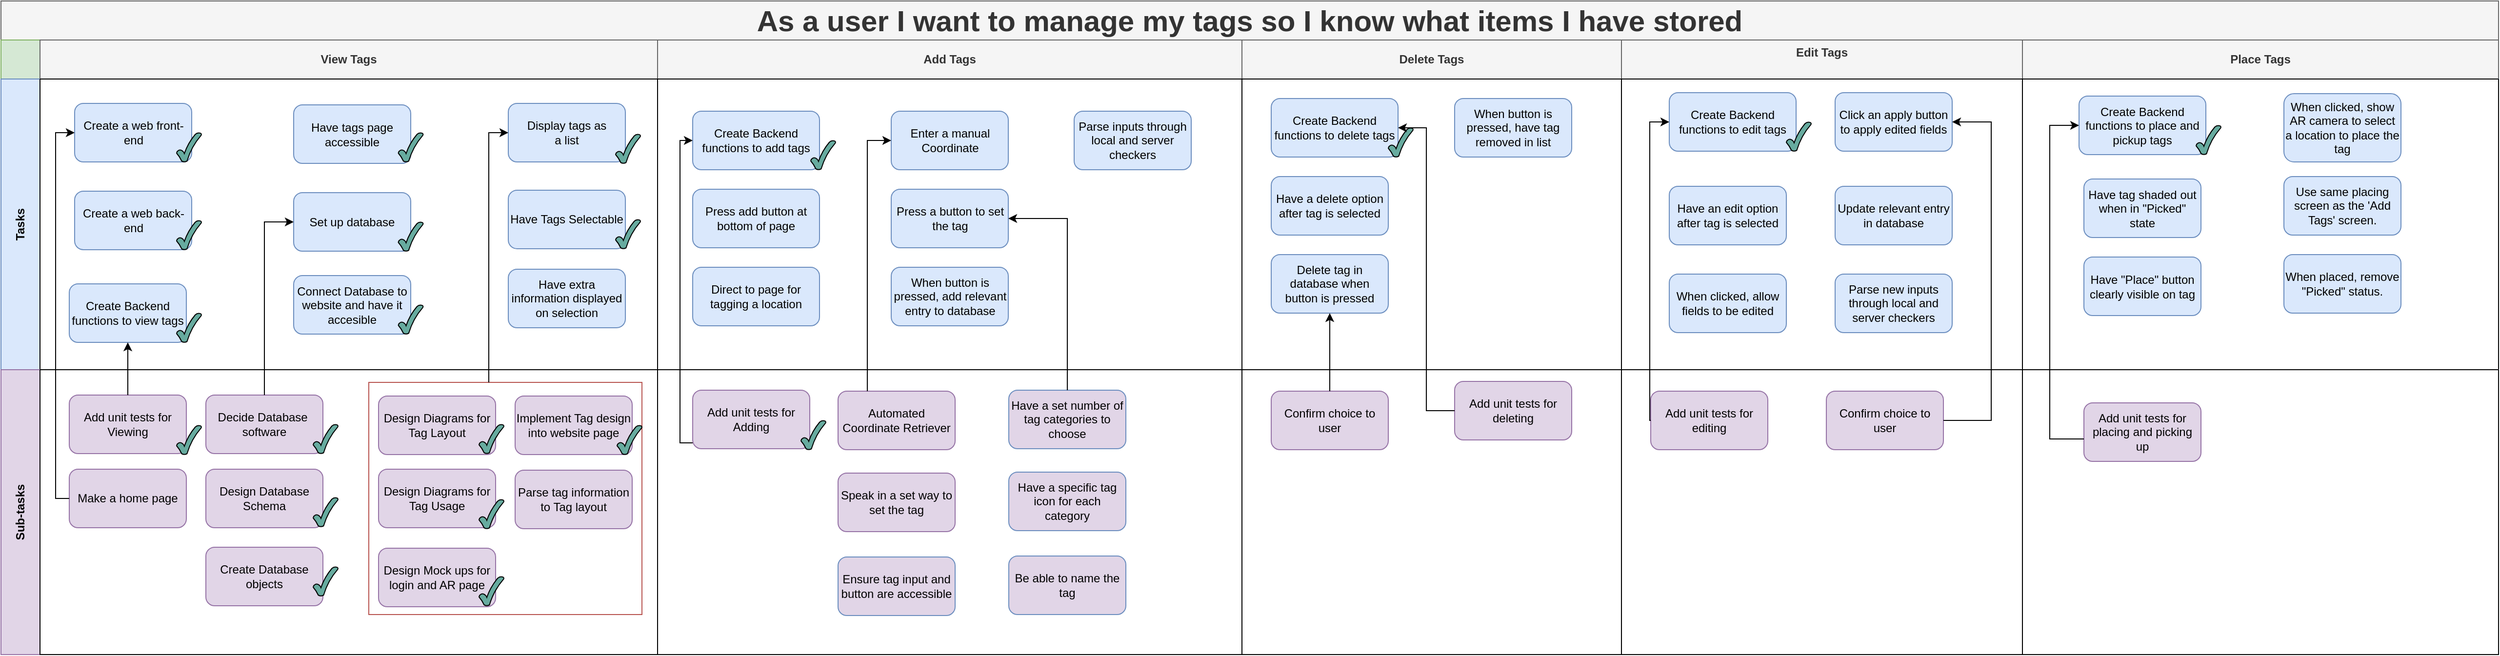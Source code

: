 <mxfile version="20.8.10" type="device"><diagram id="iSt6Qmezgcpyq-W9V-Go" name="update-account"><mxGraphModel dx="1436" dy="838" grid="1" gridSize="10" guides="1" tooltips="1" connect="1" arrows="1" fold="1" page="1" pageScale="1" pageWidth="1654" pageHeight="1169" math="0" shadow="0"><root><mxCell id="OtLjK1SxLUBlRe3WaIa--0"/><mxCell id="OtLjK1SxLUBlRe3WaIa--1" parent="OtLjK1SxLUBlRe3WaIa--0"/><mxCell id="OtLjK1SxLUBlRe3WaIa--2" value="As a user I want to manage my tags so I know what items I have stored" style="shape=table;childLayout=tableLayout;rowLines=0;columnLines=0;startSize=40;html=1;whiteSpace=wrap;collapsible=0;recursiveResize=0;expand=0;pointerEvents=0;fontStyle=1;align=center;labelBackgroundColor=none;strokeWidth=1;fontSize=30;fillColor=#f5f5f5;strokeColor=#666666;fontColor=#333333;" parent="OtLjK1SxLUBlRe3WaIa--1" vertex="1"><mxGeometry x="450" y="60" width="2560" height="670" as="geometry"/></mxCell><mxCell id="OtLjK1SxLUBlRe3WaIa--3" value="" style="swimlane;horizontal=0;points=[[0,0.5],[1,0.5]];portConstraint=eastwest;startSize=40;html=1;whiteSpace=wrap;collapsible=0;recursiveResize=0;expand=0;pointerEvents=0;fontStyle=1;fillColor=#d5e8d4;strokeColor=#82b366;" parent="OtLjK1SxLUBlRe3WaIa--2" vertex="1"><mxGeometry y="40" width="2560" height="40" as="geometry"/></mxCell><mxCell id="OtLjK1SxLUBlRe3WaIa--6" value="&lt;div&gt;View Tags&lt;/div&gt;" style="swimlane;connectable=0;startSize=40;html=1;whiteSpace=wrap;collapsible=0;recursiveResize=0;expand=0;pointerEvents=0;fillColor=#f5f5f5;strokeColor=#666666;fontColor=#333333;" parent="OtLjK1SxLUBlRe3WaIa--3" vertex="1"><mxGeometry x="40" width="633" height="40" as="geometry"><mxRectangle width="633" height="40" as="alternateBounds"/></mxGeometry></mxCell><mxCell id="OtLjK1SxLUBlRe3WaIa--18" value="Add Tags" style="swimlane;connectable=0;startSize=40;html=1;whiteSpace=wrap;collapsible=0;recursiveResize=0;expand=0;pointerEvents=0;fillColor=#f5f5f5;strokeColor=#666666;fontColor=#333333;" parent="OtLjK1SxLUBlRe3WaIa--3" vertex="1"><mxGeometry x="673" width="599" height="40" as="geometry"><mxRectangle width="599" height="40" as="alternateBounds"/></mxGeometry></mxCell><mxCell id="OtLjK1SxLUBlRe3WaIa--21" value="Delete Tags" style="swimlane;connectable=0;startSize=40;html=1;whiteSpace=wrap;collapsible=0;recursiveResize=0;expand=0;pointerEvents=0;fillColor=#f5f5f5;strokeColor=#666666;fontColor=#333333;" parent="OtLjK1SxLUBlRe3WaIa--3" vertex="1"><mxGeometry x="1272" width="389" height="40" as="geometry"><mxRectangle width="389" height="40" as="alternateBounds"/></mxGeometry></mxCell><mxCell id="X9QOITaDgdu7HwYnFLen-5" value="&lt;div&gt;Edit Tags&lt;/div&gt;&lt;div&gt;&lt;br&gt;&lt;/div&gt;" style="swimlane;connectable=0;startSize=40;html=1;whiteSpace=wrap;collapsible=0;recursiveResize=0;expand=0;pointerEvents=0;fillColor=#f5f5f5;strokeColor=#666666;fontColor=#333333;" parent="OtLjK1SxLUBlRe3WaIa--3" vertex="1"><mxGeometry x="1661" width="411" height="40" as="geometry"><mxRectangle width="411" height="40" as="alternateBounds"/></mxGeometry></mxCell><mxCell id="JNizwla9aK_VEZxAyTPu-15" value="Place Tags" style="swimlane;connectable=0;startSize=40;html=1;whiteSpace=wrap;collapsible=0;recursiveResize=0;expand=0;pointerEvents=0;fillColor=#f5f5f5;strokeColor=#666666;fontColor=#333333;" parent="OtLjK1SxLUBlRe3WaIa--3" vertex="1"><mxGeometry x="2072" width="488" height="40" as="geometry"><mxRectangle width="488" height="40" as="alternateBounds"/></mxGeometry></mxCell><mxCell id="OtLjK1SxLUBlRe3WaIa--7" value="Tasks" style="swimlane;horizontal=0;points=[[0,0.5],[1,0.5]];portConstraint=eastwest;startSize=40;html=1;whiteSpace=wrap;collapsible=0;recursiveResize=0;expand=0;pointerEvents=0;fillColor=#dae8fc;strokeColor=#6c8ebf;" parent="OtLjK1SxLUBlRe3WaIa--2" vertex="1"><mxGeometry y="80" width="2560" height="298" as="geometry"/></mxCell><mxCell id="OtLjK1SxLUBlRe3WaIa--10" value="" style="swimlane;connectable=0;startSize=0;html=1;whiteSpace=wrap;collapsible=0;recursiveResize=0;expand=0;pointerEvents=0;" parent="OtLjK1SxLUBlRe3WaIa--7" vertex="1"><mxGeometry x="40" width="633" height="298" as="geometry"><mxRectangle width="633" height="298" as="alternateBounds"/></mxGeometry></mxCell><mxCell id="X9QOITaDgdu7HwYnFLen-0" value="Have tags page accessible" style="rounded=1;whiteSpace=wrap;html=1;strokeWidth=1;fillColor=#dae8fc;strokeColor=#6c8ebf;" parent="OtLjK1SxLUBlRe3WaIa--10" vertex="1"><mxGeometry x="260" y="26.5" width="120" height="60" as="geometry"/></mxCell><mxCell id="X9QOITaDgdu7HwYnFLen-8" value="&lt;div&gt;Display tags as &lt;br&gt;&lt;/div&gt;&lt;div&gt;a list&lt;/div&gt;" style="rounded=1;whiteSpace=wrap;html=1;strokeWidth=1;fillColor=#dae8fc;strokeColor=#6c8ebf;" parent="OtLjK1SxLUBlRe3WaIa--10" vertex="1"><mxGeometry x="480" y="25" width="120" height="60" as="geometry"/></mxCell><mxCell id="X9QOITaDgdu7HwYnFLen-17" value="Set up database" style="rounded=1;whiteSpace=wrap;html=1;strokeWidth=1;fillColor=#dae8fc;strokeColor=#6c8ebf;" parent="OtLjK1SxLUBlRe3WaIa--10" vertex="1"><mxGeometry x="260" y="116.5" width="120" height="60" as="geometry"/></mxCell><mxCell id="lI2KMusf_5mIiMeafR30-12" value="Have extra information displayed on selection" style="rounded=1;whiteSpace=wrap;html=1;strokeWidth=1;fillColor=#dae8fc;strokeColor=#6c8ebf;" parent="OtLjK1SxLUBlRe3WaIa--10" vertex="1"><mxGeometry x="480" y="195" width="120" height="60" as="geometry"/></mxCell><mxCell id="GGHnhIwhC8gkaQROLwhG-61" value="Create a web front-end" style="rounded=1;whiteSpace=wrap;html=1;strokeWidth=1;fillColor=#dae8fc;strokeColor=#6c8ebf;" parent="OtLjK1SxLUBlRe3WaIa--10" vertex="1"><mxGeometry x="35.5" y="25" width="120" height="60" as="geometry"/></mxCell><mxCell id="GGHnhIwhC8gkaQROLwhG-63" value="Create a web back-end" style="rounded=1;whiteSpace=wrap;html=1;strokeWidth=1;fillColor=#dae8fc;strokeColor=#6c8ebf;" parent="OtLjK1SxLUBlRe3WaIa--10" vertex="1"><mxGeometry x="35.5" y="115" width="120" height="60" as="geometry"/></mxCell><mxCell id="lI2KMusf_5mIiMeafR30-9" value="Have Tags Selectable" style="rounded=1;whiteSpace=wrap;html=1;strokeWidth=1;fillColor=#dae8fc;strokeColor=#6c8ebf;" parent="OtLjK1SxLUBlRe3WaIa--10" vertex="1"><mxGeometry x="480" y="114" width="120" height="60" as="geometry"/></mxCell><mxCell id="S4QQSEbk6tNWFX1oFk4v-0" value="&lt;div&gt;Connect Database to website and have it accesible&lt;/div&gt;" style="rounded=1;whiteSpace=wrap;html=1;strokeWidth=1;fillColor=#dae8fc;strokeColor=#6c8ebf;" parent="OtLjK1SxLUBlRe3WaIa--10" vertex="1"><mxGeometry x="260" y="201.5" width="120" height="60" as="geometry"/></mxCell><mxCell id="XydewdFuseC19zRfbg_u-0" value="" style="verticalLabelPosition=bottom;verticalAlign=top;html=1;shape=mxgraph.basic.tick;fillColor=#67AB9F;" parent="OtLjK1SxLUBlRe3WaIa--10" vertex="1"><mxGeometry x="140" y="55" width="25.5" height="30" as="geometry"/></mxCell><mxCell id="XydewdFuseC19zRfbg_u-1" value="" style="verticalLabelPosition=bottom;verticalAlign=top;html=1;shape=mxgraph.basic.tick;fillColor=#67AB9F;" parent="OtLjK1SxLUBlRe3WaIa--10" vertex="1"><mxGeometry x="140" y="145" width="25.5" height="30" as="geometry"/></mxCell><mxCell id="HWPxsC-GSbLHjdVW5VXO-0" value="" style="verticalLabelPosition=bottom;verticalAlign=top;html=1;shape=mxgraph.basic.tick;fillColor=#67AB9F;" parent="OtLjK1SxLUBlRe3WaIa--10" vertex="1"><mxGeometry x="367.25" y="146.5" width="25.5" height="30" as="geometry"/></mxCell><mxCell id="HWPxsC-GSbLHjdVW5VXO-1" value="" style="verticalLabelPosition=bottom;verticalAlign=top;html=1;shape=mxgraph.basic.tick;fillColor=#67AB9F;" parent="OtLjK1SxLUBlRe3WaIa--10" vertex="1"><mxGeometry x="367.25" y="231.5" width="25.5" height="30" as="geometry"/></mxCell><mxCell id="HWPxsC-GSbLHjdVW5VXO-39" value="Create Backend functions to view tags" style="rounded=1;whiteSpace=wrap;html=1;strokeWidth=1;fillColor=#dae8fc;strokeColor=#6c8ebf;" parent="OtLjK1SxLUBlRe3WaIa--10" vertex="1"><mxGeometry x="30" y="210" width="120" height="60" as="geometry"/></mxCell><mxCell id="3xekdUIBS36bzinPnyxd-14" value="" style="verticalLabelPosition=bottom;verticalAlign=top;html=1;shape=mxgraph.basic.tick;fillColor=#67AB9F;" parent="OtLjK1SxLUBlRe3WaIa--10" vertex="1"><mxGeometry x="367.25" y="55" width="25.5" height="30" as="geometry"/></mxCell><mxCell id="3xekdUIBS36bzinPnyxd-20" value="" style="verticalLabelPosition=bottom;verticalAlign=top;html=1;shape=mxgraph.basic.tick;fillColor=#67AB9F;" parent="OtLjK1SxLUBlRe3WaIa--10" vertex="1"><mxGeometry x="590" y="56.5" width="25.5" height="30" as="geometry"/></mxCell><mxCell id="3xekdUIBS36bzinPnyxd-21" value="" style="verticalLabelPosition=bottom;verticalAlign=top;html=1;shape=mxgraph.basic.tick;fillColor=#67AB9F;" parent="OtLjK1SxLUBlRe3WaIa--10" vertex="1"><mxGeometry x="590" y="144" width="25.5" height="30" as="geometry"/></mxCell><mxCell id="6_j3vlRNcJnyc473w-d4-0" value="" style="verticalLabelPosition=bottom;verticalAlign=top;html=1;shape=mxgraph.basic.tick;fillColor=#67AB9F;" parent="OtLjK1SxLUBlRe3WaIa--10" vertex="1"><mxGeometry x="140" y="240" width="25.5" height="30" as="geometry"/></mxCell><mxCell id="OtLjK1SxLUBlRe3WaIa--19" style="swimlane;connectable=0;startSize=0;html=1;whiteSpace=wrap;collapsible=0;recursiveResize=0;expand=0;pointerEvents=0;" parent="OtLjK1SxLUBlRe3WaIa--7" vertex="1"><mxGeometry x="673" width="599" height="298" as="geometry"><mxRectangle width="599" height="298" as="alternateBounds"/></mxGeometry></mxCell><mxCell id="lI2KMusf_5mIiMeafR30-13" value="Direct to page for tagging a location" style="rounded=1;whiteSpace=wrap;html=1;strokeWidth=1;fillColor=#dae8fc;strokeColor=#6c8ebf;" parent="OtLjK1SxLUBlRe3WaIa--19" vertex="1"><mxGeometry x="36" y="193" width="130" height="60" as="geometry"/></mxCell><mxCell id="lI2KMusf_5mIiMeafR30-20" value="Parse inputs through local and server checkers" style="rounded=1;whiteSpace=wrap;html=1;strokeWidth=1;fillColor=#dae8fc;strokeColor=#6c8ebf;" parent="OtLjK1SxLUBlRe3WaIa--19" vertex="1"><mxGeometry x="427" y="33" width="120" height="60" as="geometry"/></mxCell><mxCell id="lI2KMusf_5mIiMeafR30-21" value="When button is pressed, add relevant entry to database" style="rounded=1;whiteSpace=wrap;html=1;strokeWidth=1;fillColor=#dae8fc;strokeColor=#6c8ebf;" parent="OtLjK1SxLUBlRe3WaIa--19" vertex="1"><mxGeometry x="239.5" y="193" width="120" height="60" as="geometry"/></mxCell><mxCell id="lI2KMusf_5mIiMeafR30-23" value="Press add button at bottom of page" style="rounded=1;whiteSpace=wrap;html=1;strokeWidth=1;fillColor=#dae8fc;strokeColor=#6c8ebf;" parent="OtLjK1SxLUBlRe3WaIa--19" vertex="1"><mxGeometry x="36" y="113" width="130" height="60" as="geometry"/></mxCell><mxCell id="lI2KMusf_5mIiMeafR30-82" value="Enter a manual Coordinate" style="rounded=1;whiteSpace=wrap;html=1;strokeWidth=1;fillColor=#dae8fc;strokeColor=#6c8ebf;" parent="OtLjK1SxLUBlRe3WaIa--19" vertex="1"><mxGeometry x="239.5" y="33" width="120" height="60" as="geometry"/></mxCell><mxCell id="lI2KMusf_5mIiMeafR30-84" value="Press a button to set the tag" style="rounded=1;whiteSpace=wrap;html=1;strokeWidth=1;fillColor=#dae8fc;strokeColor=#6c8ebf;" parent="OtLjK1SxLUBlRe3WaIa--19" vertex="1"><mxGeometry x="239.5" y="113" width="120" height="60" as="geometry"/></mxCell><mxCell id="HWPxsC-GSbLHjdVW5VXO-3" value="Create Backend functions to add tags" style="rounded=1;whiteSpace=wrap;html=1;strokeWidth=1;fillColor=#dae8fc;strokeColor=#6c8ebf;" parent="OtLjK1SxLUBlRe3WaIa--19" vertex="1"><mxGeometry x="36" y="33" width="130" height="60" as="geometry"/></mxCell><mxCell id="6_j3vlRNcJnyc473w-d4-1" value="" style="verticalLabelPosition=bottom;verticalAlign=top;html=1;shape=mxgraph.basic.tick;fillColor=#67AB9F;" parent="OtLjK1SxLUBlRe3WaIa--19" vertex="1"><mxGeometry x="157" y="63" width="25.5" height="30" as="geometry"/></mxCell><mxCell id="OtLjK1SxLUBlRe3WaIa--22" style="swimlane;connectable=0;startSize=0;html=1;whiteSpace=wrap;collapsible=0;recursiveResize=0;expand=0;pointerEvents=0;" parent="OtLjK1SxLUBlRe3WaIa--7" vertex="1"><mxGeometry x="1272" width="389" height="298" as="geometry"><mxRectangle width="389" height="298" as="alternateBounds"/></mxGeometry></mxCell><mxCell id="lI2KMusf_5mIiMeafR30-1" value="Have a delete option after tag is selected" style="rounded=1;whiteSpace=wrap;html=1;strokeWidth=1;fillColor=#dae8fc;strokeColor=#6c8ebf;" parent="OtLjK1SxLUBlRe3WaIa--22" vertex="1"><mxGeometry x="30" y="100" width="120" height="60" as="geometry"/></mxCell><mxCell id="lI2KMusf_5mIiMeafR30-2" value="Delete tag in database when button is pressed" style="rounded=1;whiteSpace=wrap;html=1;strokeWidth=1;fillColor=#dae8fc;strokeColor=#6c8ebf;" parent="OtLjK1SxLUBlRe3WaIa--22" vertex="1"><mxGeometry x="30" y="180" width="120" height="60" as="geometry"/></mxCell><mxCell id="lI2KMusf_5mIiMeafR30-3" value="When button is pressed, have tag removed in list" style="rounded=1;whiteSpace=wrap;html=1;strokeWidth=1;fillColor=#dae8fc;strokeColor=#6c8ebf;" parent="OtLjK1SxLUBlRe3WaIa--22" vertex="1"><mxGeometry x="218" y="20" width="120" height="60" as="geometry"/></mxCell><mxCell id="HWPxsC-GSbLHjdVW5VXO-14" value="Create Backend functions to delete tags" style="rounded=1;whiteSpace=wrap;html=1;strokeWidth=1;fillColor=#dae8fc;strokeColor=#6c8ebf;" parent="OtLjK1SxLUBlRe3WaIa--22" vertex="1"><mxGeometry x="30" y="20" width="130" height="60" as="geometry"/></mxCell><mxCell id="6_j3vlRNcJnyc473w-d4-2" value="" style="verticalLabelPosition=bottom;verticalAlign=top;html=1;shape=mxgraph.basic.tick;fillColor=#67AB9F;" parent="OtLjK1SxLUBlRe3WaIa--22" vertex="1"><mxGeometry x="150" y="50" width="25.5" height="30" as="geometry"/></mxCell><mxCell id="X9QOITaDgdu7HwYnFLen-6" style="swimlane;connectable=0;startSize=0;html=1;whiteSpace=wrap;collapsible=0;recursiveResize=0;expand=0;pointerEvents=0;" parent="OtLjK1SxLUBlRe3WaIa--7" vertex="1"><mxGeometry x="1661" width="411" height="298" as="geometry"><mxRectangle width="411" height="298" as="alternateBounds"/></mxGeometry></mxCell><mxCell id="lI2KMusf_5mIiMeafR30-32" value="Have an edit option after tag is selected" style="rounded=1;whiteSpace=wrap;html=1;strokeWidth=1;fillColor=#dae8fc;strokeColor=#6c8ebf;" parent="X9QOITaDgdu7HwYnFLen-6" vertex="1"><mxGeometry x="49" y="110" width="120" height="60" as="geometry"/></mxCell><mxCell id="lI2KMusf_5mIiMeafR30-33" value="When clicked, allow fields to be edited" style="rounded=1;whiteSpace=wrap;html=1;strokeWidth=1;fillColor=#dae8fc;strokeColor=#6c8ebf;" parent="X9QOITaDgdu7HwYnFLen-6" vertex="1"><mxGeometry x="49" y="200" width="120" height="60" as="geometry"/></mxCell><mxCell id="lI2KMusf_5mIiMeafR30-34" value="Parse new inputs through local and server checkers" style="rounded=1;whiteSpace=wrap;html=1;strokeWidth=1;fillColor=#dae8fc;strokeColor=#6c8ebf;" parent="X9QOITaDgdu7HwYnFLen-6" vertex="1"><mxGeometry x="219" y="200" width="120" height="60" as="geometry"/></mxCell><mxCell id="lI2KMusf_5mIiMeafR30-76" value="Update relevant entry in database" style="rounded=1;whiteSpace=wrap;html=1;strokeWidth=1;fillColor=#dae8fc;strokeColor=#6c8ebf;" parent="X9QOITaDgdu7HwYnFLen-6" vertex="1"><mxGeometry x="219" y="110" width="120" height="60" as="geometry"/></mxCell><mxCell id="lI2KMusf_5mIiMeafR30-79" value="Click an apply button to apply edited fields" style="rounded=1;whiteSpace=wrap;html=1;strokeWidth=1;fillColor=#dae8fc;strokeColor=#6c8ebf;" parent="X9QOITaDgdu7HwYnFLen-6" vertex="1"><mxGeometry x="219" y="14" width="120" height="60" as="geometry"/></mxCell><mxCell id="HWPxsC-GSbLHjdVW5VXO-24" value="Create Backend functions to edit tags" style="rounded=1;whiteSpace=wrap;html=1;strokeWidth=1;fillColor=#dae8fc;strokeColor=#6c8ebf;" parent="X9QOITaDgdu7HwYnFLen-6" vertex="1"><mxGeometry x="49" y="14" width="130" height="60" as="geometry"/></mxCell><mxCell id="6_j3vlRNcJnyc473w-d4-3" value="" style="verticalLabelPosition=bottom;verticalAlign=top;html=1;shape=mxgraph.basic.tick;fillColor=#67AB9F;" parent="X9QOITaDgdu7HwYnFLen-6" vertex="1"><mxGeometry x="169" y="44" width="25.5" height="30" as="geometry"/></mxCell><mxCell id="JNizwla9aK_VEZxAyTPu-16" style="swimlane;connectable=0;startSize=0;html=1;whiteSpace=wrap;collapsible=0;recursiveResize=0;expand=0;pointerEvents=0;" parent="OtLjK1SxLUBlRe3WaIa--7" vertex="1"><mxGeometry x="2072" width="488" height="298" as="geometry"><mxRectangle width="488" height="298" as="alternateBounds"/></mxGeometry></mxCell><mxCell id="JNizwla9aK_VEZxAyTPu-24" value="Have tag shaded out when in &quot;Picked&quot; state" style="rounded=1;whiteSpace=wrap;html=1;strokeWidth=1;fillColor=#dae8fc;strokeColor=#6c8ebf;" parent="JNizwla9aK_VEZxAyTPu-16" vertex="1"><mxGeometry x="63" y="102.5" width="120" height="60" as="geometry"/></mxCell><mxCell id="JNizwla9aK_VEZxAyTPu-25" value="Have &quot;Place&quot; button clearly visible on tag" style="rounded=1;whiteSpace=wrap;html=1;strokeWidth=1;fillColor=#dae8fc;strokeColor=#6c8ebf;" parent="JNizwla9aK_VEZxAyTPu-16" vertex="1"><mxGeometry x="63" y="182.5" width="120" height="60" as="geometry"/></mxCell><mxCell id="JNizwla9aK_VEZxAyTPu-26" value="When clicked, show AR camera to select a location to place the tag" style="rounded=1;whiteSpace=wrap;html=1;strokeWidth=1;fillColor=#dae8fc;strokeColor=#6c8ebf;" parent="JNizwla9aK_VEZxAyTPu-16" vertex="1"><mxGeometry x="268" y="15" width="120" height="70" as="geometry"/></mxCell><mxCell id="JNizwla9aK_VEZxAyTPu-27" value="Use same placing screen as the 'Add Tags' screen." style="rounded=1;whiteSpace=wrap;html=1;strokeWidth=1;fillColor=#dae8fc;strokeColor=#6c8ebf;" parent="JNizwla9aK_VEZxAyTPu-16" vertex="1"><mxGeometry x="268" y="100" width="120" height="60" as="geometry"/></mxCell><mxCell id="JNizwla9aK_VEZxAyTPu-29" value="When placed, remove &quot;Picked&quot; status." style="rounded=1;whiteSpace=wrap;html=1;strokeWidth=1;fillColor=#dae8fc;strokeColor=#6c8ebf;" parent="JNizwla9aK_VEZxAyTPu-16" vertex="1"><mxGeometry x="268" y="180" width="120" height="60" as="geometry"/></mxCell><mxCell id="HWPxsC-GSbLHjdVW5VXO-31" value="Create Backend functions to place and pickup tags" style="rounded=1;whiteSpace=wrap;html=1;strokeWidth=1;fillColor=#dae8fc;strokeColor=#6c8ebf;" parent="JNizwla9aK_VEZxAyTPu-16" vertex="1"><mxGeometry x="58" y="17.5" width="130" height="60" as="geometry"/></mxCell><mxCell id="6_j3vlRNcJnyc473w-d4-4" value="" style="verticalLabelPosition=bottom;verticalAlign=top;html=1;shape=mxgraph.basic.tick;fillColor=#67AB9F;" parent="JNizwla9aK_VEZxAyTPu-16" vertex="1"><mxGeometry x="178" y="47.5" width="25.5" height="30" as="geometry"/></mxCell><mxCell id="OtLjK1SxLUBlRe3WaIa--11" value="Sub-tasks" style="swimlane;horizontal=0;points=[[0,0.5],[1,0.5]];portConstraint=eastwest;startSize=40;html=1;whiteSpace=wrap;collapsible=0;recursiveResize=0;expand=0;pointerEvents=0;fillColor=#e1d5e7;strokeColor=#9673a6;" parent="OtLjK1SxLUBlRe3WaIa--2" vertex="1"><mxGeometry y="378" width="2560" height="292" as="geometry"/></mxCell><mxCell id="OtLjK1SxLUBlRe3WaIa--14" value="" style="swimlane;connectable=0;startSize=0;html=1;whiteSpace=wrap;collapsible=0;recursiveResize=0;expand=0;pointerEvents=0;" parent="OtLjK1SxLUBlRe3WaIa--11" vertex="1"><mxGeometry x="40" width="633" height="292" as="geometry"><mxRectangle width="633" height="292" as="alternateBounds"/></mxGeometry></mxCell><mxCell id="HWPxsC-GSbLHjdVW5VXO-10" value="" style="rounded=0;whiteSpace=wrap;html=1;fillColor=none;strokeColor=#b85450;" parent="OtLjK1SxLUBlRe3WaIa--14" vertex="1"><mxGeometry x="337" y="13" width="280" height="238" as="geometry"/></mxCell><mxCell id="X9QOITaDgdu7HwYnFLen-11" value="Parse tag information to Tag layout" style="rounded=1;whiteSpace=wrap;html=1;strokeWidth=1;fillColor=#e1d5e7;strokeColor=#9673a6;" parent="OtLjK1SxLUBlRe3WaIa--14" vertex="1"><mxGeometry x="487" y="103" width="120" height="60" as="geometry"/></mxCell><mxCell id="X9QOITaDgdu7HwYnFLen-13" value="Design Mock ups for login and AR page" style="rounded=1;whiteSpace=wrap;html=1;strokeWidth=1;fillColor=#e1d5e7;strokeColor=#9673a6;" parent="OtLjK1SxLUBlRe3WaIa--14" vertex="1"><mxGeometry x="347" y="183" width="120" height="60" as="geometry"/></mxCell><mxCell id="X9QOITaDgdu7HwYnFLen-18" value="Design Database Schema" style="rounded=1;whiteSpace=wrap;html=1;strokeWidth=1;fillColor=#e1d5e7;strokeColor=#9673a6;" parent="OtLjK1SxLUBlRe3WaIa--14" vertex="1"><mxGeometry x="170" y="102" width="120" height="60" as="geometry"/></mxCell><mxCell id="X9QOITaDgdu7HwYnFLen-19" value="Decide Database&amp;nbsp; software" style="rounded=1;whiteSpace=wrap;html=1;strokeWidth=1;fillColor=#e1d5e7;strokeColor=#9673a6;" parent="OtLjK1SxLUBlRe3WaIa--14" vertex="1"><mxGeometry x="170" y="26" width="120" height="60" as="geometry"/></mxCell><mxCell id="X9QOITaDgdu7HwYnFLen-20" value="Create Database objects" style="rounded=1;whiteSpace=wrap;html=1;strokeWidth=1;fillColor=#e1d5e7;strokeColor=#9673a6;" parent="OtLjK1SxLUBlRe3WaIa--14" vertex="1"><mxGeometry x="170" y="182" width="120" height="60" as="geometry"/></mxCell><mxCell id="YmEZPuejNNtJr9AzTBO_-0" value="Design Diagrams for Tag Layout" style="rounded=1;whiteSpace=wrap;html=1;strokeWidth=1;fillColor=#e1d5e7;strokeColor=#9673a6;" parent="OtLjK1SxLUBlRe3WaIa--14" vertex="1"><mxGeometry x="347" y="27" width="120" height="60" as="geometry"/></mxCell><mxCell id="XydewdFuseC19zRfbg_u-2" value="" style="verticalLabelPosition=bottom;verticalAlign=top;html=1;shape=mxgraph.basic.tick;fillColor=#67AB9F;" parent="OtLjK1SxLUBlRe3WaIa--14" vertex="1"><mxGeometry x="280" y="56" width="25.5" height="30" as="geometry"/></mxCell><mxCell id="XydewdFuseC19zRfbg_u-3" value="" style="verticalLabelPosition=bottom;verticalAlign=top;html=1;shape=mxgraph.basic.tick;fillColor=#67AB9F;" parent="OtLjK1SxLUBlRe3WaIa--14" vertex="1"><mxGeometry x="280" y="131" width="25.5" height="30" as="geometry"/></mxCell><mxCell id="HWPxsC-GSbLHjdVW5VXO-2" value="" style="verticalLabelPosition=bottom;verticalAlign=top;html=1;shape=mxgraph.basic.tick;fillColor=#67AB9F;" parent="OtLjK1SxLUBlRe3WaIa--14" vertex="1"><mxGeometry x="280" y="202" width="25.5" height="30" as="geometry"/></mxCell><mxCell id="HWPxsC-GSbLHjdVW5VXO-8" value="Design Diagrams for Tag Usage" style="rounded=1;whiteSpace=wrap;html=1;strokeWidth=1;fillColor=#e1d5e7;strokeColor=#9673a6;" parent="OtLjK1SxLUBlRe3WaIa--14" vertex="1"><mxGeometry x="347" y="102" width="120" height="60" as="geometry"/></mxCell><mxCell id="HWPxsC-GSbLHjdVW5VXO-13" value="Implement Tag design into website page" style="rounded=1;whiteSpace=wrap;html=1;strokeWidth=1;fillColor=#e1d5e7;strokeColor=#9673a6;" parent="OtLjK1SxLUBlRe3WaIa--14" vertex="1"><mxGeometry x="487" y="27" width="120" height="60" as="geometry"/></mxCell><mxCell id="HWPxsC-GSbLHjdVW5VXO-42" value="Add unit tests for Viewing" style="rounded=1;whiteSpace=wrap;html=1;strokeWidth=1;fillColor=#e1d5e7;strokeColor=#9673a6;" parent="OtLjK1SxLUBlRe3WaIa--14" vertex="1"><mxGeometry x="30" y="26" width="120" height="60" as="geometry"/></mxCell><mxCell id="3xekdUIBS36bzinPnyxd-15" value="" style="verticalLabelPosition=bottom;verticalAlign=top;html=1;shape=mxgraph.basic.tick;fillColor=#67AB9F;" parent="OtLjK1SxLUBlRe3WaIa--14" vertex="1"><mxGeometry x="450" y="56" width="25.5" height="30" as="geometry"/></mxCell><mxCell id="3xekdUIBS36bzinPnyxd-16" value="" style="verticalLabelPosition=bottom;verticalAlign=top;html=1;shape=mxgraph.basic.tick;fillColor=#67AB9F;" parent="OtLjK1SxLUBlRe3WaIa--14" vertex="1"><mxGeometry x="450" y="133" width="25.5" height="30" as="geometry"/></mxCell><mxCell id="3xekdUIBS36bzinPnyxd-17" value="" style="verticalLabelPosition=bottom;verticalAlign=top;html=1;shape=mxgraph.basic.tick;fillColor=#67AB9F;" parent="OtLjK1SxLUBlRe3WaIa--14" vertex="1"><mxGeometry x="450" y="212" width="25.5" height="30" as="geometry"/></mxCell><mxCell id="3xekdUIBS36bzinPnyxd-18" value="" style="verticalLabelPosition=bottom;verticalAlign=top;html=1;shape=mxgraph.basic.tick;fillColor=#67AB9F;" parent="OtLjK1SxLUBlRe3WaIa--14" vertex="1"><mxGeometry x="591.5" y="57" width="25.5" height="30" as="geometry"/></mxCell><mxCell id="6_j3vlRNcJnyc473w-d4-6" value="" style="verticalLabelPosition=bottom;verticalAlign=top;html=1;shape=mxgraph.basic.tick;fillColor=#67AB9F;" parent="OtLjK1SxLUBlRe3WaIa--14" vertex="1"><mxGeometry x="140" y="57" width="25.5" height="30" as="geometry"/></mxCell><mxCell id="cGcUvNCy9y3A-VzAWxPm-0" value="Make a home page" style="rounded=1;whiteSpace=wrap;html=1;strokeWidth=1;fillColor=#e1d5e7;strokeColor=#9673a6;" vertex="1" parent="OtLjK1SxLUBlRe3WaIa--14"><mxGeometry x="30" y="102" width="120" height="60" as="geometry"/></mxCell><mxCell id="OtLjK1SxLUBlRe3WaIa--20" style="swimlane;connectable=0;startSize=0;html=1;whiteSpace=wrap;collapsible=0;recursiveResize=0;expand=0;pointerEvents=0;" parent="OtLjK1SxLUBlRe3WaIa--11" vertex="1"><mxGeometry x="673" width="599" height="292" as="geometry"><mxRectangle width="599" height="292" as="alternateBounds"/></mxGeometry></mxCell><mxCell id="lI2KMusf_5mIiMeafR30-86" value="Automated Coordinate Retriever" style="rounded=1;whiteSpace=wrap;html=1;strokeWidth=1;fillColor=#e1d5e7;strokeColor=#9673a6;" parent="OtLjK1SxLUBlRe3WaIa--20" vertex="1"><mxGeometry x="185" y="22" width="120" height="60" as="geometry"/></mxCell><mxCell id="lI2KMusf_5mIiMeafR30-93" value="Speak in a set way to set the tag" style="rounded=1;whiteSpace=wrap;html=1;strokeWidth=1;fillColor=#e1d5e7;strokeColor=#9673a6;" parent="OtLjK1SxLUBlRe3WaIa--20" vertex="1"><mxGeometry x="185" y="106" width="120" height="60" as="geometry"/></mxCell><mxCell id="lI2KMusf_5mIiMeafR30-97" value="Ensure tag input and button are accessible" style="rounded=1;whiteSpace=wrap;html=1;strokeWidth=1;fillColor=#E1D5E7;strokeColor=#6c8ebf;" parent="OtLjK1SxLUBlRe3WaIa--20" vertex="1"><mxGeometry x="185" y="192" width="120" height="60" as="geometry"/></mxCell><mxCell id="_pTrXGevCbQtiBjoGx2j-0" value="Have a set number of tag categories to choose" style="rounded=1;whiteSpace=wrap;html=1;strokeWidth=1;fillColor=#E1D5E7;strokeColor=#6c8ebf;" parent="OtLjK1SxLUBlRe3WaIa--20" vertex="1"><mxGeometry x="360" y="21" width="120" height="60" as="geometry"/></mxCell><mxCell id="_pTrXGevCbQtiBjoGx2j-1" value="Have a specific tag icon for each category" style="rounded=1;whiteSpace=wrap;html=1;strokeWidth=1;fillColor=#E1D5E7;strokeColor=#6c8ebf;" parent="OtLjK1SxLUBlRe3WaIa--20" vertex="1"><mxGeometry x="360" y="105" width="120" height="60" as="geometry"/></mxCell><mxCell id="_pTrXGevCbQtiBjoGx2j-2" value="Be able to name the tag" style="rounded=1;whiteSpace=wrap;html=1;strokeWidth=1;fillColor=#E1D5E7;strokeColor=#6c8ebf;" parent="OtLjK1SxLUBlRe3WaIa--20" vertex="1"><mxGeometry x="360" y="191" width="120" height="60" as="geometry"/></mxCell><mxCell id="HWPxsC-GSbLHjdVW5VXO-15" value="Add unit tests for Adding" style="rounded=1;whiteSpace=wrap;html=1;strokeWidth=1;fillColor=#e1d5e7;strokeColor=#9673a6;" parent="OtLjK1SxLUBlRe3WaIa--20" vertex="1"><mxGeometry x="36" y="21" width="120" height="60" as="geometry"/></mxCell><mxCell id="6_j3vlRNcJnyc473w-d4-5" value="" style="verticalLabelPosition=bottom;verticalAlign=top;html=1;shape=mxgraph.basic.tick;fillColor=#67AB9F;" parent="OtLjK1SxLUBlRe3WaIa--20" vertex="1"><mxGeometry x="147" y="52" width="25.5" height="30" as="geometry"/></mxCell><mxCell id="OtLjK1SxLUBlRe3WaIa--23" style="swimlane;connectable=0;startSize=0;html=1;whiteSpace=wrap;collapsible=0;recursiveResize=0;expand=0;pointerEvents=0;" parent="OtLjK1SxLUBlRe3WaIa--11" vertex="1"><mxGeometry x="1272" width="389" height="292" as="geometry"><mxRectangle width="389" height="292" as="alternateBounds"/></mxGeometry></mxCell><mxCell id="HWPxsC-GSbLHjdVW5VXO-19" value="Add unit tests for deleting" style="rounded=1;whiteSpace=wrap;html=1;strokeWidth=1;fillColor=#e1d5e7;strokeColor=#9673a6;" parent="OtLjK1SxLUBlRe3WaIa--23" vertex="1"><mxGeometry x="218" y="12" width="120" height="60" as="geometry"/></mxCell><mxCell id="lI2KMusf_5mIiMeafR30-4" value="Confirm choice to user" style="rounded=1;whiteSpace=wrap;html=1;strokeWidth=1;fillColor=#e1d5e7;strokeColor=#9673a6;" parent="OtLjK1SxLUBlRe3WaIa--23" vertex="1"><mxGeometry x="30" y="22" width="120" height="60" as="geometry"/></mxCell><mxCell id="X9QOITaDgdu7HwYnFLen-7" style="swimlane;connectable=0;startSize=0;html=1;whiteSpace=wrap;collapsible=0;recursiveResize=0;expand=0;pointerEvents=0;" parent="OtLjK1SxLUBlRe3WaIa--11" vertex="1"><mxGeometry x="1661" width="411" height="292" as="geometry"><mxRectangle width="411" height="292" as="alternateBounds"/></mxGeometry></mxCell><mxCell id="lI2KMusf_5mIiMeafR30-77" value="Confirm choice to user" style="rounded=1;whiteSpace=wrap;html=1;strokeWidth=1;fillColor=#e1d5e7;strokeColor=#9673a6;" parent="X9QOITaDgdu7HwYnFLen-7" vertex="1"><mxGeometry x="210" y="22" width="120" height="60" as="geometry"/></mxCell><mxCell id="HWPxsC-GSbLHjdVW5VXO-28" value="Add unit tests for editing" style="rounded=1;whiteSpace=wrap;html=1;strokeWidth=1;fillColor=#e1d5e7;strokeColor=#9673a6;" parent="X9QOITaDgdu7HwYnFLen-7" vertex="1"><mxGeometry x="30" y="22" width="120" height="60" as="geometry"/></mxCell><mxCell id="JNizwla9aK_VEZxAyTPu-17" style="swimlane;connectable=0;startSize=0;html=1;whiteSpace=wrap;collapsible=0;recursiveResize=0;expand=0;pointerEvents=0;" parent="OtLjK1SxLUBlRe3WaIa--11" vertex="1"><mxGeometry x="2072" width="488" height="292" as="geometry"><mxRectangle width="488" height="292" as="alternateBounds"/></mxGeometry></mxCell><mxCell id="HWPxsC-GSbLHjdVW5VXO-32" value="Add unit tests for placing and picking up" style="rounded=1;whiteSpace=wrap;html=1;strokeWidth=1;fillColor=#e1d5e7;strokeColor=#9673a6;" parent="JNizwla9aK_VEZxAyTPu-17" vertex="1"><mxGeometry x="63" y="34" width="120" height="60" as="geometry"/></mxCell><mxCell id="HWPxsC-GSbLHjdVW5VXO-18" style="edgeStyle=orthogonalEdgeStyle;rounded=0;orthogonalLoop=1;jettySize=auto;html=1;entryX=0;entryY=0.5;entryDx=0;entryDy=0;" parent="OtLjK1SxLUBlRe3WaIa--2" source="HWPxsC-GSbLHjdVW5VXO-15" target="HWPxsC-GSbLHjdVW5VXO-3" edge="1"><mxGeometry relative="1" as="geometry"><Array as="points"><mxPoint x="696" y="453"/><mxPoint x="696" y="143"/></Array></mxGeometry></mxCell><mxCell id="HWPxsC-GSbLHjdVW5VXO-22" style="edgeStyle=orthogonalEdgeStyle;rounded=0;orthogonalLoop=1;jettySize=auto;html=1;" parent="OtLjK1SxLUBlRe3WaIa--2" source="lI2KMusf_5mIiMeafR30-4" target="lI2KMusf_5mIiMeafR30-2" edge="1"><mxGeometry relative="1" as="geometry"/></mxCell><mxCell id="HWPxsC-GSbLHjdVW5VXO-23" style="edgeStyle=orthogonalEdgeStyle;rounded=0;orthogonalLoop=1;jettySize=auto;html=1;entryX=1;entryY=0.5;entryDx=0;entryDy=0;" parent="OtLjK1SxLUBlRe3WaIa--2" source="HWPxsC-GSbLHjdVW5VXO-19" target="HWPxsC-GSbLHjdVW5VXO-14" edge="1"><mxGeometry relative="1" as="geometry"/></mxCell><mxCell id="HWPxsC-GSbLHjdVW5VXO-26" style="edgeStyle=orthogonalEdgeStyle;rounded=0;orthogonalLoop=1;jettySize=auto;html=1;entryX=1;entryY=0.5;entryDx=0;entryDy=0;" parent="OtLjK1SxLUBlRe3WaIa--2" source="lI2KMusf_5mIiMeafR30-77" target="lI2KMusf_5mIiMeafR30-79" edge="1"><mxGeometry relative="1" as="geometry"><Array as="points"><mxPoint x="2040" y="430"/><mxPoint x="2040" y="124"/></Array></mxGeometry></mxCell><mxCell id="HWPxsC-GSbLHjdVW5VXO-29" style="edgeStyle=orthogonalEdgeStyle;rounded=0;orthogonalLoop=1;jettySize=auto;html=1;entryX=0;entryY=0.5;entryDx=0;entryDy=0;" parent="OtLjK1SxLUBlRe3WaIa--2" source="HWPxsC-GSbLHjdVW5VXO-28" target="HWPxsC-GSbLHjdVW5VXO-24" edge="1"><mxGeometry relative="1" as="geometry"><Array as="points"><mxPoint x="1690" y="430"/><mxPoint x="1690" y="124"/></Array></mxGeometry></mxCell><mxCell id="HWPxsC-GSbLHjdVW5VXO-33" style="edgeStyle=orthogonalEdgeStyle;rounded=0;orthogonalLoop=1;jettySize=auto;html=1;entryX=0;entryY=0.5;entryDx=0;entryDy=0;" parent="OtLjK1SxLUBlRe3WaIa--2" source="HWPxsC-GSbLHjdVW5VXO-32" target="HWPxsC-GSbLHjdVW5VXO-31" edge="1"><mxGeometry relative="1" as="geometry"><Array as="points"><mxPoint x="2100" y="449"/><mxPoint x="2100" y="128"/></Array></mxGeometry></mxCell><mxCell id="HWPxsC-GSbLHjdVW5VXO-43" style="edgeStyle=orthogonalEdgeStyle;rounded=0;orthogonalLoop=1;jettySize=auto;html=1;entryX=0.5;entryY=1;entryDx=0;entryDy=0;" parent="OtLjK1SxLUBlRe3WaIa--2" source="HWPxsC-GSbLHjdVW5VXO-42" target="HWPxsC-GSbLHjdVW5VXO-39" edge="1"><mxGeometry relative="1" as="geometry"/></mxCell><mxCell id="HWPxsC-GSbLHjdVW5VXO-45" style="edgeStyle=orthogonalEdgeStyle;rounded=0;orthogonalLoop=1;jettySize=auto;html=1;exitX=0.25;exitY=0;exitDx=0;exitDy=0;entryX=0;entryY=0.5;entryDx=0;entryDy=0;" parent="OtLjK1SxLUBlRe3WaIa--2" source="lI2KMusf_5mIiMeafR30-86" target="lI2KMusf_5mIiMeafR30-82" edge="1"><mxGeometry relative="1" as="geometry"/></mxCell><mxCell id="HWPxsC-GSbLHjdVW5VXO-48" style="edgeStyle=orthogonalEdgeStyle;rounded=0;orthogonalLoop=1;jettySize=auto;html=1;entryX=1;entryY=0.5;entryDx=0;entryDy=0;" parent="OtLjK1SxLUBlRe3WaIa--2" source="_pTrXGevCbQtiBjoGx2j-0" target="lI2KMusf_5mIiMeafR30-84" edge="1"><mxGeometry relative="1" as="geometry"><Array as="points"><mxPoint x="1093" y="223"/></Array></mxGeometry></mxCell><mxCell id="HWPxsC-GSbLHjdVW5VXO-51" style="edgeStyle=orthogonalEdgeStyle;rounded=0;orthogonalLoop=1;jettySize=auto;html=1;entryX=0;entryY=0.5;entryDx=0;entryDy=0;" parent="OtLjK1SxLUBlRe3WaIa--2" source="X9QOITaDgdu7HwYnFLen-19" target="X9QOITaDgdu7HwYnFLen-17" edge="1"><mxGeometry relative="1" as="geometry"/></mxCell><mxCell id="HWPxsC-GSbLHjdVW5VXO-52" style="edgeStyle=orthogonalEdgeStyle;rounded=0;orthogonalLoop=1;jettySize=auto;html=1;entryX=0;entryY=0.5;entryDx=0;entryDy=0;" parent="OtLjK1SxLUBlRe3WaIa--2" source="HWPxsC-GSbLHjdVW5VXO-10" target="X9QOITaDgdu7HwYnFLen-8" edge="1"><mxGeometry relative="1" as="geometry"><Array as="points"><mxPoint x="500" y="135"/></Array></mxGeometry></mxCell><mxCell id="cGcUvNCy9y3A-VzAWxPm-1" style="edgeStyle=orthogonalEdgeStyle;rounded=0;orthogonalLoop=1;jettySize=auto;html=1;entryX=0;entryY=0.5;entryDx=0;entryDy=0;" edge="1" parent="OtLjK1SxLUBlRe3WaIa--2" source="cGcUvNCy9y3A-VzAWxPm-0" target="GGHnhIwhC8gkaQROLwhG-61"><mxGeometry relative="1" as="geometry"><Array as="points"><mxPoint x="56" y="510"/><mxPoint x="56" y="135"/></Array></mxGeometry></mxCell></root></mxGraphModel></diagram></mxfile>